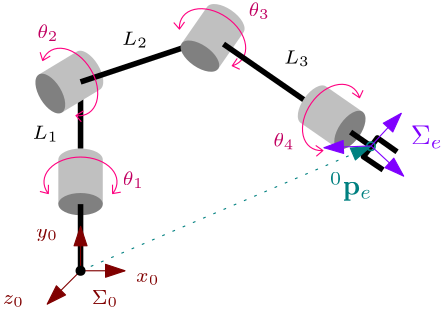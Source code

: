<?xml version="1.0"?>
<!DOCTYPE ipe SYSTEM "ipe.dtd">
<ipe version="70218" creator="Ipe 7.2.28">
<info created="D:20250927233126" modified="D:20250927233558"/>
<ipestyle name="basic">
<symbol name="arrow/arc(spx)">
<path stroke="sym-stroke" fill="sym-stroke" pen="sym-pen">
0 0 m
-1 0.333 l
-1 -0.333 l
h
</path>
</symbol>
<symbol name="arrow/farc(spx)">
<path stroke="sym-stroke" fill="white" pen="sym-pen">
0 0 m
-1 0.333 l
-1 -0.333 l
h
</path>
</symbol>
<symbol name="arrow/ptarc(spx)">
<path stroke="sym-stroke" fill="sym-stroke" pen="sym-pen">
0 0 m
-1 0.333 l
-0.8 0 l
-1 -0.333 l
h
</path>
</symbol>
<symbol name="arrow/fptarc(spx)">
<path stroke="sym-stroke" fill="white" pen="sym-pen">
0 0 m
-1 0.333 l
-0.8 0 l
-1 -0.333 l
h
</path>
</symbol>
<symbol name="mark/circle(sx)" transformations="translations">
<path fill="sym-stroke">
0.6 0 0 0.6 0 0 e
0.4 0 0 0.4 0 0 e
</path>
</symbol>
<symbol name="mark/disk(sx)" transformations="translations">
<path fill="sym-stroke">
0.6 0 0 0.6 0 0 e
</path>
</symbol>
<symbol name="mark/fdisk(sfx)" transformations="translations">
<group>
<path fill="sym-fill">
0.5 0 0 0.5 0 0 e
</path>
<path fill="sym-stroke" fillrule="eofill">
0.6 0 0 0.6 0 0 e
0.4 0 0 0.4 0 0 e
</path>
</group>
</symbol>
<symbol name="mark/box(sx)" transformations="translations">
<path fill="sym-stroke" fillrule="eofill">
-0.6 -0.6 m
0.6 -0.6 l
0.6 0.6 l
-0.6 0.6 l
h
-0.4 -0.4 m
0.4 -0.4 l
0.4 0.4 l
-0.4 0.4 l
h
</path>
</symbol>
<symbol name="mark/square(sx)" transformations="translations">
<path fill="sym-stroke">
-0.6 -0.6 m
0.6 -0.6 l
0.6 0.6 l
-0.6 0.6 l
h
</path>
</symbol>
<symbol name="mark/fsquare(sfx)" transformations="translations">
<group>
<path fill="sym-fill">
-0.5 -0.5 m
0.5 -0.5 l
0.5 0.5 l
-0.5 0.5 l
h
</path>
<path fill="sym-stroke" fillrule="eofill">
-0.6 -0.6 m
0.6 -0.6 l
0.6 0.6 l
-0.6 0.6 l
h
-0.4 -0.4 m
0.4 -0.4 l
0.4 0.4 l
-0.4 0.4 l
h
</path>
</group>
</symbol>
<symbol name="mark/cross(sx)" transformations="translations">
<group>
<path fill="sym-stroke">
-0.43 -0.57 m
0.57 0.43 l
0.43 0.57 l
-0.57 -0.43 l
h
</path>
<path fill="sym-stroke">
-0.43 0.57 m
0.57 -0.43 l
0.43 -0.57 l
-0.57 0.43 l
h
</path>
</group>
</symbol>
<symbol name="arrow/fnormal(spx)">
<path stroke="sym-stroke" fill="white" pen="sym-pen">
0 0 m
-1 0.333 l
-1 -0.333 l
h
</path>
</symbol>
<symbol name="arrow/pointed(spx)">
<path stroke="sym-stroke" fill="sym-stroke" pen="sym-pen">
0 0 m
-1 0.333 l
-0.8 0 l
-1 -0.333 l
h
</path>
</symbol>
<symbol name="arrow/fpointed(spx)">
<path stroke="sym-stroke" fill="white" pen="sym-pen">
0 0 m
-1 0.333 l
-0.8 0 l
-1 -0.333 l
h
</path>
</symbol>
<symbol name="arrow/linear(spx)">
<path stroke="sym-stroke" pen="sym-pen">
-1 0.333 m
0 0 l
-1 -0.333 l
</path>
</symbol>
<symbol name="arrow/fdouble(spx)">
<path stroke="sym-stroke" fill="white" pen="sym-pen">
0 0 m
-1 0.333 l
-1 -0.333 l
h
-1 0 m
-2 0.333 l
-2 -0.333 l
h
</path>
</symbol>
<symbol name="arrow/double(spx)">
<path stroke="sym-stroke" fill="sym-stroke" pen="sym-pen">
0 0 m
-1 0.333 l
-1 -0.333 l
h
-1 0 m
-2 0.333 l
-2 -0.333 l
h
</path>
</symbol>
<symbol name="arrow/mid-normal(spx)">
<path stroke="sym-stroke" fill="sym-stroke" pen="sym-pen">
0.5 0 m
-0.5 0.333 l
-0.5 -0.333 l
h
</path>
</symbol>
<symbol name="arrow/mid-fnormal(spx)">
<path stroke="sym-stroke" fill="white" pen="sym-pen">
0.5 0 m
-0.5 0.333 l
-0.5 -0.333 l
h
</path>
</symbol>
<symbol name="arrow/mid-pointed(spx)">
<path stroke="sym-stroke" fill="sym-stroke" pen="sym-pen">
0.5 0 m
-0.5 0.333 l
-0.3 0 l
-0.5 -0.333 l
h
</path>
</symbol>
<symbol name="arrow/mid-fpointed(spx)">
<path stroke="sym-stroke" fill="white" pen="sym-pen">
0.5 0 m
-0.5 0.333 l
-0.3 0 l
-0.5 -0.333 l
h
</path>
</symbol>
<symbol name="arrow/mid-double(spx)">
<path stroke="sym-stroke" fill="sym-stroke" pen="sym-pen">
1 0 m
0 0.333 l
0 -0.333 l
h
0 0 m
-1 0.333 l
-1 -0.333 l
h
</path>
</symbol>
<symbol name="arrow/mid-fdouble(spx)">
<path stroke="sym-stroke" fill="white" pen="sym-pen">
1 0 m
0 0.333 l
0 -0.333 l
h
0 0 m
-1 0.333 l
-1 -0.333 l
h
</path>
</symbol>
<anglesize name="22.5 deg" value="22.5"/>
<anglesize name="30 deg" value="30"/>
<anglesize name="45 deg" value="45"/>
<anglesize name="60 deg" value="60"/>
<anglesize name="90 deg" value="90"/>
<arrowsize name="large" value="10"/>
<arrowsize name="small" value="5"/>
<arrowsize name="tiny" value="3"/>
<color name="blue" value="0 0 1"/>
<color name="brown" value="0.647 0.165 0.165"/>
<color name="darkblue" value="0 0 0.545"/>
<color name="darkcyan" value="0 0.545 0.545"/>
<color name="darkgray" value="0.663"/>
<color name="darkgreen" value="0 0.392 0"/>
<color name="darkmagenta" value="0.545 0 0.545"/>
<color name="darkorange" value="1 0.549 0"/>
<color name="darkred" value="0.545 0 0"/>
<color name="gold" value="1 0.843 0"/>
<color name="gray" value="0.745"/>
<color name="green" value="0 1 0"/>
<color name="lightblue" value="0.678 0.847 0.902"/>
<color name="lightcyan" value="0.878 1 1"/>
<color name="lightgray" value="0.827"/>
<color name="lightgreen" value="0.565 0.933 0.565"/>
<color name="lightyellow" value="1 1 0.878"/>
<color name="navy" value="0 0 0.502"/>
<color name="orange" value="1 0.647 0"/>
<color name="pink" value="1 0.753 0.796"/>
<color name="purple" value="0.627 0.125 0.941"/>
<color name="red" value="1 0 0"/>
<color name="seagreen" value="0.18 0.545 0.341"/>
<color name="turquoise" value="0.251 0.878 0.816"/>
<color name="violet" value="0.933 0.51 0.933"/>
<color name="yellow" value="1 1 0"/>
<dashstyle name="dash dot dotted" value="[4 2 1 2 1 2] 0"/>
<dashstyle name="dash dotted" value="[4 2 1 2] 0"/>
<dashstyle name="dashed" value="[4] 0"/>
<dashstyle name="dotted" value="[1 3] 0"/>
<gridsize name="10 pts (~3.5 mm)" value="10"/>
<gridsize name="14 pts (~5 mm)" value="14"/>
<gridsize name="16 pts (~6 mm)" value="16"/>
<gridsize name="20 pts (~7 mm)" value="20"/>
<gridsize name="28 pts (~10 mm)" value="28"/>
<gridsize name="32 pts (~12 mm)" value="32"/>
<gridsize name="4 pts" value="4"/>
<gridsize name="56 pts (~20 mm)" value="56"/>
<gridsize name="8 pts (~3 mm)" value="8"/>
<opacity name="10%" value="0.1"/>
<opacity name="30%" value="0.3"/>
<opacity name="50%" value="0.5"/>
<opacity name="75%" value="0.75"/>
<pen name="fat" value="1.2"/>
<pen name="heavier" value="0.8"/>
<pen name="ultrafat" value="2"/>
<symbolsize name="large" value="5"/>
<symbolsize name="small" value="2"/>
<symbolsize name="tiny" value="1.1"/>
<textsize name="Huge" value="\Huge"/>
<textsize name="LARGE" value="\LARGE"/>
<textsize name="Large" value="\Large"/>
<textsize name="footnote" value="\footnotesize"/>
<textsize name="huge" value="\huge"/>
<textsize name="large" value="\large"/>
<textsize name="script" value="\scriptsize"/>
<textsize name="small" value="\small"/>
<textsize name="tiny" value="\tiny"/>
<textstyle name="center" begin="\begin{center}" end="\end{center}"/>
<textstyle name="item" begin="\begin{itemize}\item{}" end="\end{itemize}"/>
<textstyle name="itemize" begin="\begin{itemize}" end="\end{itemize}"/>
<tiling name="falling" angle="-60" step="4" width="1"/>
<tiling name="rising" angle="30" step="4" width="1"/>
</ipestyle>
<page>
<layer name="alpha"/>
<view layers="alpha" active="alpha"/>
<path layer="alpha" matrix="1 0 0 1 32 -72" fill="0.753">
272 648 m
8 0 0 4 264 648 256 648 a
256 632 l
272 632 l
272 648 l
h
</path>
<path matrix="1 0 0 0.5 32 236" fill="0.502">
8 0 0 8 264 648 e
</path>
<path matrix="1 0 0 1 55.0725 -71.9473" stroke="1 0 0.502">
252.662 635.947 m
13.1449 0 0 8.94427 240.905 639.947 229.148 635.947 a
229.361 638.904 m
229.329 635.738 l
226.294 636.509 l
252.434 638.94 m
252.464 635.74 l
255.404 636.25 l
</path>
<path matrix="1 0 0 1 120 -76" stroke="0.502 0 0" arrow="normal/normal">
176 612 m
192 612 l
</path>
<path matrix="1 0 0 1 120 -76" stroke="0.502 0 0" arrow="normal/normal">
176 612 m
164 600 l
</path>
<text matrix="1 0 0 1 120 -76" transformations="translations" pos="180 600" stroke="0.502 0 0" type="label" width="9.575" height="4.772" depth="0.99" valign="baseline" size="script" style="math">\Sigma_0</text>
<text matrix="1 0 0 1 136 -68" transformations="translations" pos="180 600" stroke="0.502 0 0" type="label" width="8.406" height="3.009" depth="0.99" valign="baseline" size="script" style="math">x_0</text>
<text matrix="1 0 0 1 100 -52" transformations="translations" pos="180 600" stroke="0.502 0 0" type="label" width="7.929" height="3.009" depth="1.35" valign="baseline" size="script" style="math">y_0</text>
<text matrix="1 0 0 1 88 -76" transformations="translations" pos="180 600" stroke="0.502 0 0" type="label" width="7.695" height="3.009" depth="0.99" valign="baseline" size="script" style="math">z_0</text>
<path stroke="0" pen="ultrafat">
296 536 m
296 556 l
296 560 l
</path>
<path matrix="1 0 0 1 120 -76" stroke="0.502 0 0" arrow="normal/normal">
176 612 m
176 628 l
</path>
<path stroke="0" pen="ultrafat">
296 580 m
296 600 l
</path>
<path matrix="0.516964 -0.856007 0.856007 0.516964 -392.361 499.062" fill="0.753">
272 648 m
8 0 0 4 264 648 256 648 a
256 632 l
272 632 l
272 648 l
h
</path>
<path matrix="0.516964 -0.856007 0.428004 0.258482 -128.711 658.287" fill="0.502">
8 0 0 8 264 648 e
</path>
<path stroke="0" pen="ultrafat">
296 604 m
344 620 l
</path>
<path matrix="0.821092 -0.570796 0.570796 0.821092 -238.548 245.032" fill="0.753">
272 648 m
8 0 0 4 264 648 256 648 a
256 632 l
272 632 l
272 648 l
h
</path>
<path matrix="0.821092 -0.570796 0.285398 0.410546 -62.7428 497.929" fill="0.502">
8 0 0 8 264 648 e
</path>
<path matrix="0.821092 -0.570796 0.570796 0.821092 -219.573 231.906" stroke="1 0 0.502">
252.662 635.947 m
13.1449 0 0 8.94427 240.905 639.947 229.148 635.947 a
229.361 638.904 m
229.329 635.738 l
226.294 636.509 l
252.434 638.94 m
252.464 635.74 l
255.404 636.25 l
</path>
<path matrix="0.851755 0 0 0.851755 54.4492 89.5215" stroke="0" pen="ultrafat">
344 620 m
396 584 l
</path>
<path matrix="0.570537 0.821272 -0.821272 0.570537 761.392 9.2549" fill="0.753">
272 648 m
8 0 0 4 264 648 256 648 a
256 632 l
272 632 l
272 648 l
h
</path>
<path matrix="0.570537 0.821272 -0.410636 0.285268 508.44 184.98" fill="0.502">
8 0 0 8 264 648 e
</path>
<path matrix="0.570537 0.821272 -0.821272 0.570537 774.513 28.2339" stroke="1 0 0.502">
252.662 635.947 m
13.1449 0 0 8.94427 240.905 639.947 229.148 635.947 a
229.361 638.904 m
229.329 635.738 l
226.294 636.509 l
252.434 638.94 m
252.464 635.74 l
255.404 636.25 l
</path>
<path matrix="0.138542 0 0 0.138542 345.552 500.035" stroke="0" pen="ultrafat">
344 620 m
396 584 l
</path>
<path stroke="0" pen="ultrafat">
404.9 572.317 m
397.85 577.065 l
402.85 583.827 l
409.936 578.828 l
</path>
<path matrix="0.516964 -0.856007 0.856007 0.516964 -380.388 479.339" stroke="1 0 0.502">
252.662 635.947 m
13.1449 0 0 8.94427 240.905 639.947 229.148 635.947 a
229.361 638.904 m
229.329 635.738 l
226.294 636.509 l
252.434 638.94 m
252.464 635.74 l
255.404 636.25 l
</path>
<use name="mark/circle(sx)" pos="400.541 580.82" size="normal" stroke="0 0.502 0.502"/>
<path stroke="0 0.502 0.502" dash="dotted" arrow="normal/normal">
296 536 m
400.46 580.798 l
</path>
<use matrix="1 0 0 1 120 -76.0005" name="mark/disk(sx)" pos="176 612" size="normal"/>
<text matrix="1 0 0 1 205.843 -36.6132" transformations="translations" pos="180 600" stroke="0 0.502 0.502" type="label" width="15.112" height="8.117" depth="1.93" valign="baseline" style="math">{}^0\mathbf p_e</text>
<path matrix="0.733589 -0.679593 0.679593 0.733589 -144.444 251.605" stroke="0.502 0 1" arrow="normal/normal">
176 612 m
176 628 l
</path>
<path matrix="0.733589 -0.679593 0.679593 0.733589 -144.444 251.605" stroke="0.502 0 1" arrow="normal/normal">
176 612 m
192 612 l
</path>
<path matrix="0.733589 -0.679593 0.679593 0.733589 -144.444 251.605" stroke="0.502 0 1" arrow="normal/normal">
176 612 m
164 600 l
</path>
<text matrix="1 0 0 1 234.851 -18.5206" transformations="translations" pos="180 600" stroke="0.502 0 1" type="label" width="11.473" height="6.812" depth="1.49" valign="baseline" style="math">\Sigma_e</text>
<text matrix="1 0 0 1 146.976 -103.32" transformations="translations" pos="168 672" stroke="0.757 0 0.38" type="label" width="7.683" height="4.849" depth="0.99" halign="center" valign="center" size="script" style="math">\theta_1</text>
<text matrix="-0.426973 0.904264 -0.904264 -0.426973 963.62 756.641" transformations="translations" pos="168 672" stroke="0.757 0 0.38" type="label" width="7.683" height="4.849" depth="0.99" halign="center" valign="center" size="script" style="math">\theta_2</text>
<text matrix="-0.74806 0.66363 -0.66363 -0.74806 931.909 1020.77" transformations="translations" pos="168 672" stroke="0.757 0 0.38" type="label" width="7.683" height="4.849" depth="0.99" halign="center" valign="center" size="script" style="math">\theta_3</text>
<text matrix="-0.644915 -0.764253 0.764253 -0.644915 -36.0481 1144.44" transformations="translations" pos="168 672" stroke="0.757 0 0.38" type="label" width="7.683" height="4.849" depth="0.99" halign="center" valign="center" size="script" style="math">\theta_4</text>
<text matrix="1 0 0 1 115.387 -86.5583" transformations="translations" pos="168 672" stroke="0" type="label" width="9.354" height="4.772" depth="0.99" halign="center" valign="center" size="script" style="math">L_1</text>
<text matrix="1 0 0 1 147.606 -52.7277" transformations="translations" pos="168 672" stroke="0" type="label" width="9.354" height="4.772" depth="0.99" halign="center" valign="center" size="script" style="math">L_2</text>
<text matrix="1 0 0 1 205.881 -59.5114" transformations="translations" pos="168 672" stroke="0" type="label" width="9.354" height="4.772" depth="0.99" halign="center" valign="center" size="script" style="math">L_3</text>
</page>
</ipe>
